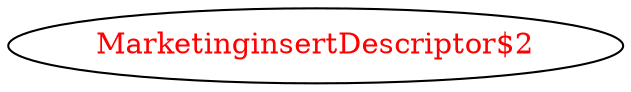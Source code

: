 digraph dependencyGraph {
 concentrate=true;
 ranksep="2.0";
 rankdir="LR"; 
 splines="ortho";
"MarketinginsertDescriptor$2" [fontcolor="red"];
}